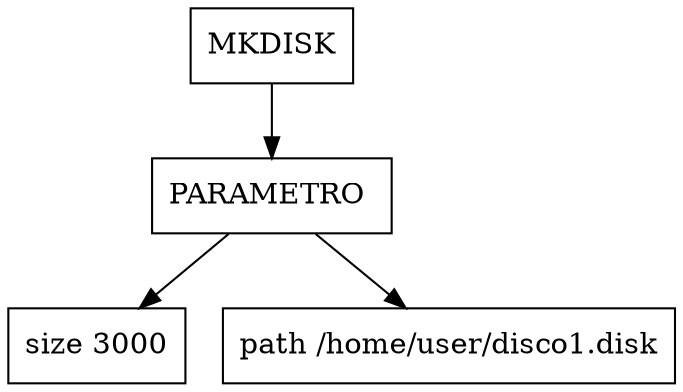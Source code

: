 digraph G{
node [shape="box"]
NodoAST0[label="MKDISK"];
NodoAST1[label= "PARAMETRO "];
NodoAST0->NodoAST1;
NodoAST2[label= "size 3000"];
NodoAST1->NodoAST2;
NodoAST3[label= "path /home/user/disco1.disk"];
NodoAST1->NodoAST3;
}